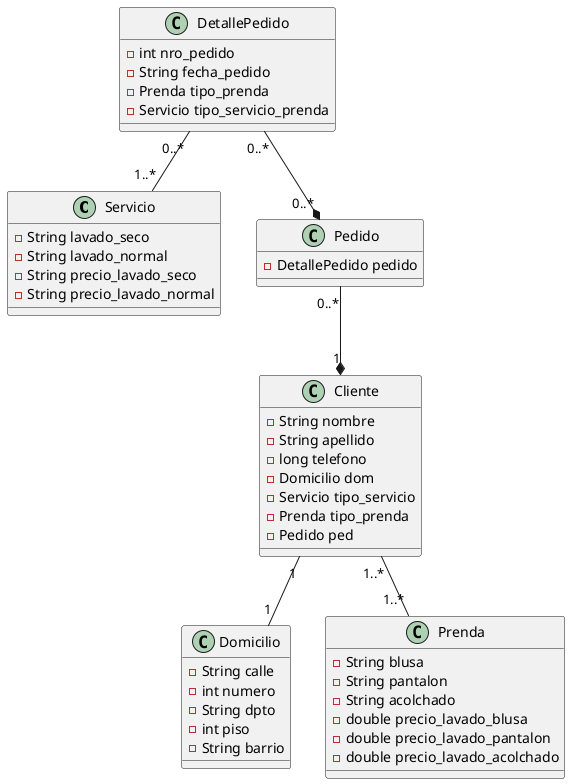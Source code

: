 Una organización dedicada a ofrecer el servicio de lavado realiza distintos 
tipos de servicio (referidos a distintas formas de lavado lavado a seco, con 
máquina lavadora, etc.) a las prendas que habitualmente traen sus clientes. 
Cuando un cliente llega, se le toman sus datos personales apellido y nombre 
del cliente, domicilio (calle, nro, dpto y piso), barrio y teléfono. A 
continuación se le pregunta el tipo de servicio requerido y la/s prenda/s que va 
a dejar para ello, de esta forma se le genera un número de pedido, y se 
registra la fecha de pedido, el tipo de prenda, tipo de servicio para esa prenda, 
la cantidad de prendas que deja por cada tipo de servicio, y se le informa al 
cliente el precio unitario, y el precio total de lo pedido, informándole la 
fecha posible de entrega. En general un tipo de servicio puede aplicarse a 
cualquier tipo de prenda, y el precio del servicio depende del tipo de servicio 
y del tipo de prenda.

@startuml

class Servicio {
    - String lavado_seco
    - String lavado_normal
    - String precio_lavado_seco
    - String precio_lavado_normal
}

class Cliente {
    - String nombre
    - String apellido
    - long telefono
    - Domicilio dom
    - Servicio tipo_servicio
    - Prenda tipo_prenda
    - Pedido ped
}

class Domicilio {
    - String calle
    - int numero
    - String dpto
    - int piso
    - String barrio
}

class Prenda { 
    - String blusa
    - String pantalon
    - String acolchado
    - double precio_lavado_blusa
    - double precio_lavado_pantalon
    - double precio_lavado_acolchado
}

class DetallePedido {
    - int nro_pedido
    - String fecha_pedido
    - Prenda tipo_prenda
    - Servicio tipo_servicio_prenda
}

class Pedido {
    - DetallePedido pedido
}

Cliente "1" -- "1" Domicilio
Cliente "1..*" -- "1..*" Prenda
Pedido "0..*" --* "1" Cliente
DetallePedido "0..*" --* "0..*" Pedido
DetallePedido "0..*" -- "1..*" Servicio

@enduml
